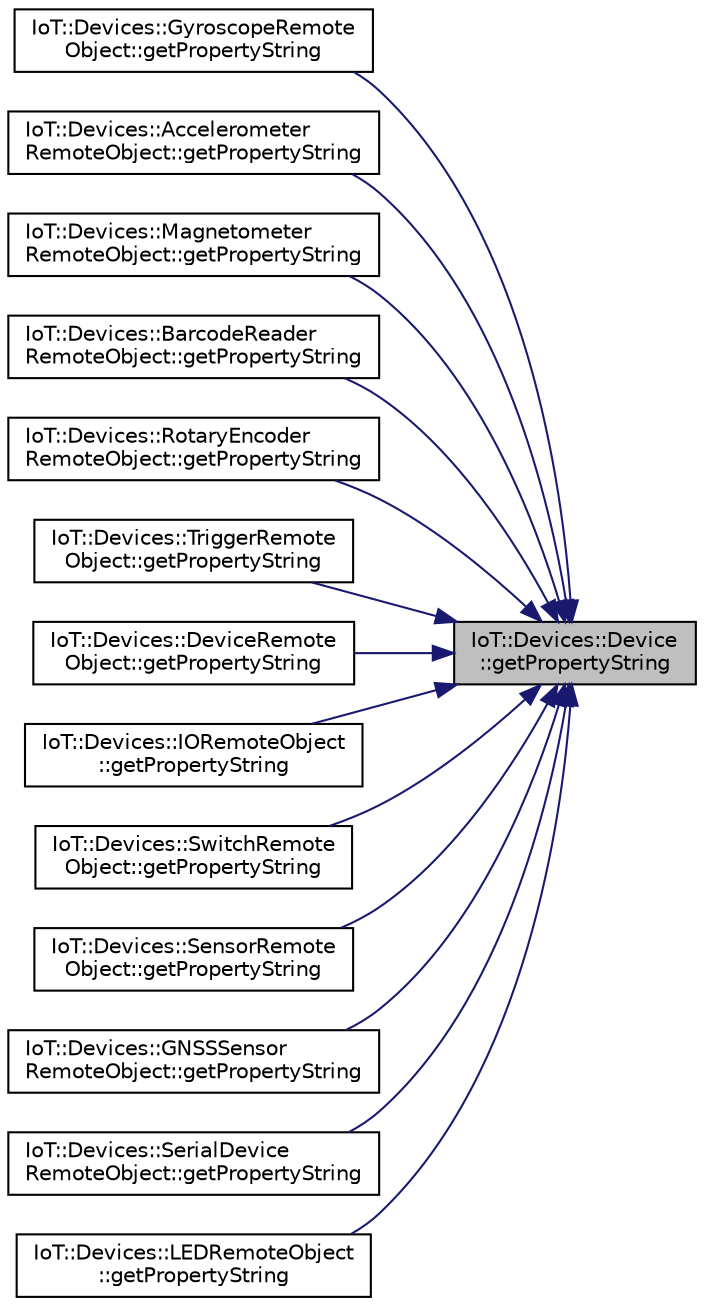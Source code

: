 digraph "IoT::Devices::Device::getPropertyString"
{
 // LATEX_PDF_SIZE
  edge [fontname="Helvetica",fontsize="10",labelfontname="Helvetica",labelfontsize="10"];
  node [fontname="Helvetica",fontsize="10",shape=record];
  rankdir="RL";
  Node1 [label="IoT::Devices::Device\l::getPropertyString",height=0.2,width=0.4,color="black", fillcolor="grey75", style="filled", fontcolor="black",tooltip=" "];
  Node1 -> Node2 [dir="back",color="midnightblue",fontsize="10",style="solid",fontname="Helvetica"];
  Node2 [label="IoT::Devices::GyroscopeRemote\lObject::getPropertyString",height=0.2,width=0.4,color="black", fillcolor="white", style="filled",URL="$classIoT_1_1Devices_1_1GyroscopeRemoteObject.html#aefb5b706512a7a6d87a372860fb1942c",tooltip=" "];
  Node1 -> Node3 [dir="back",color="midnightblue",fontsize="10",style="solid",fontname="Helvetica"];
  Node3 [label="IoT::Devices::Accelerometer\lRemoteObject::getPropertyString",height=0.2,width=0.4,color="black", fillcolor="white", style="filled",URL="$classIoT_1_1Devices_1_1AccelerometerRemoteObject.html#a9e91c377ae14850c22d37b64a6ff7f45",tooltip=" "];
  Node1 -> Node4 [dir="back",color="midnightblue",fontsize="10",style="solid",fontname="Helvetica"];
  Node4 [label="IoT::Devices::Magnetometer\lRemoteObject::getPropertyString",height=0.2,width=0.4,color="black", fillcolor="white", style="filled",URL="$classIoT_1_1Devices_1_1MagnetometerRemoteObject.html#af1f4e5f6c7af67ec04ab73c9073a3060",tooltip=" "];
  Node1 -> Node5 [dir="back",color="midnightblue",fontsize="10",style="solid",fontname="Helvetica"];
  Node5 [label="IoT::Devices::BarcodeReader\lRemoteObject::getPropertyString",height=0.2,width=0.4,color="black", fillcolor="white", style="filled",URL="$classIoT_1_1Devices_1_1BarcodeReaderRemoteObject.html#a2eb4275d15a8a220384311cbcddf92cf",tooltip=" "];
  Node1 -> Node6 [dir="back",color="midnightblue",fontsize="10",style="solid",fontname="Helvetica"];
  Node6 [label="IoT::Devices::RotaryEncoder\lRemoteObject::getPropertyString",height=0.2,width=0.4,color="black", fillcolor="white", style="filled",URL="$classIoT_1_1Devices_1_1RotaryEncoderRemoteObject.html#ac98166e3e344d212105a95ec0f8eae8f",tooltip=" "];
  Node1 -> Node7 [dir="back",color="midnightblue",fontsize="10",style="solid",fontname="Helvetica"];
  Node7 [label="IoT::Devices::TriggerRemote\lObject::getPropertyString",height=0.2,width=0.4,color="black", fillcolor="white", style="filled",URL="$classIoT_1_1Devices_1_1TriggerRemoteObject.html#ac11d00f491b14a5d5297ae0e09bb11f3",tooltip=" "];
  Node1 -> Node8 [dir="back",color="midnightblue",fontsize="10",style="solid",fontname="Helvetica"];
  Node8 [label="IoT::Devices::DeviceRemote\lObject::getPropertyString",height=0.2,width=0.4,color="black", fillcolor="white", style="filled",URL="$classIoT_1_1Devices_1_1DeviceRemoteObject.html#a03d8615a821ceb84b6a51043021ebf1e",tooltip=" "];
  Node1 -> Node9 [dir="back",color="midnightblue",fontsize="10",style="solid",fontname="Helvetica"];
  Node9 [label="IoT::Devices::IORemoteObject\l::getPropertyString",height=0.2,width=0.4,color="black", fillcolor="white", style="filled",URL="$classIoT_1_1Devices_1_1IORemoteObject.html#abab7f37718cf4b16d1954fe5803fe017",tooltip=" "];
  Node1 -> Node10 [dir="back",color="midnightblue",fontsize="10",style="solid",fontname="Helvetica"];
  Node10 [label="IoT::Devices::SwitchRemote\lObject::getPropertyString",height=0.2,width=0.4,color="black", fillcolor="white", style="filled",URL="$classIoT_1_1Devices_1_1SwitchRemoteObject.html#a117fad67b8264ed0b270aa62236b6404",tooltip=" "];
  Node1 -> Node11 [dir="back",color="midnightblue",fontsize="10",style="solid",fontname="Helvetica"];
  Node11 [label="IoT::Devices::SensorRemote\lObject::getPropertyString",height=0.2,width=0.4,color="black", fillcolor="white", style="filled",URL="$classIoT_1_1Devices_1_1SensorRemoteObject.html#abd8d2cd9d1ddcb8ba003c9eca6a3f802",tooltip=" "];
  Node1 -> Node12 [dir="back",color="midnightblue",fontsize="10",style="solid",fontname="Helvetica"];
  Node12 [label="IoT::Devices::GNSSSensor\lRemoteObject::getPropertyString",height=0.2,width=0.4,color="black", fillcolor="white", style="filled",URL="$classIoT_1_1Devices_1_1GNSSSensorRemoteObject.html#a96776f98b67ce93d5ca928d643a04d15",tooltip=" "];
  Node1 -> Node13 [dir="back",color="midnightblue",fontsize="10",style="solid",fontname="Helvetica"];
  Node13 [label="IoT::Devices::SerialDevice\lRemoteObject::getPropertyString",height=0.2,width=0.4,color="black", fillcolor="white", style="filled",URL="$classIoT_1_1Devices_1_1SerialDeviceRemoteObject.html#a140031f35017b292d728e402435b1ac8",tooltip=" "];
  Node1 -> Node14 [dir="back",color="midnightblue",fontsize="10",style="solid",fontname="Helvetica"];
  Node14 [label="IoT::Devices::LEDRemoteObject\l::getPropertyString",height=0.2,width=0.4,color="black", fillcolor="white", style="filled",URL="$classIoT_1_1Devices_1_1LEDRemoteObject.html#a44c3d109761578f0e2b90f72d8e80521",tooltip=" "];
}
